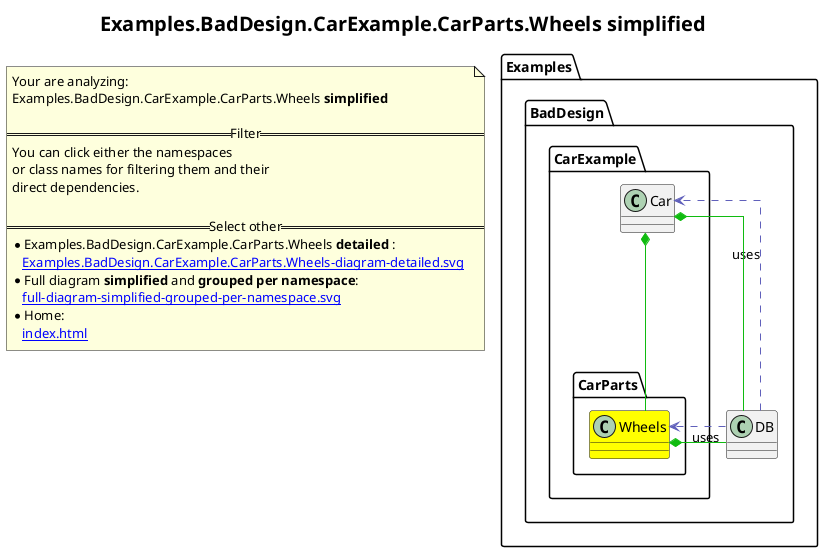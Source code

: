 @startuml
skinparam linetype ortho
title <size:20>Examples.BadDesign.CarExample.CarParts.Wheels **simplified** </size>
note "Your are analyzing:\nExamples.BadDesign.CarExample.CarParts.Wheels **simplified** \n\n==Filter==\nYou can click either the namespaces \nor class names for filtering them and their\ndirect dependencies.\n\n==Select other==\n* Examples.BadDesign.CarExample.CarParts.Wheels **detailed** :\n   [[Examples.BadDesign.CarExample.CarParts.Wheels-diagram-detailed.svg]]\n* Full diagram **simplified** and **grouped per namespace**:\n   [[full-diagram-simplified-grouped-per-namespace.svg]]\n* Home:\n   [[index.html]]" as FloatingNote
  class Examples.BadDesign.DB [[Examples.BadDesign.DB-diagram-simplified.svg]]  {
  }
    class Examples.BadDesign.CarExample.Car [[Examples.BadDesign.CarExample.Car-diagram-simplified.svg]]  {
    }
      class Examples.BadDesign.CarExample.CarParts.Wheels [[Examples.BadDesign.CarExample.CarParts.Wheels-diagram-simplified.svg]] #yellow {
      }
 ' *************************************** 
 ' *************************************** 
 ' *************************************** 
' Class relations extracted from namespace:
' Examples.BadDesign
Examples.BadDesign.DB .[#6060BB].> Examples.BadDesign.CarExample.Car  : uses 
Examples.BadDesign.DB .[#6060BB].> Examples.BadDesign.CarExample.CarParts.Wheels  : uses 
' Class relations extracted from namespace:
' Examples.BadDesign.CarExample
Examples.BadDesign.CarExample.Car *-[#10BB10]- Examples.BadDesign.CarExample.CarParts.Wheels 
Examples.BadDesign.CarExample.Car *-[#10BB10]- Examples.BadDesign.DB 
' Class relations extracted from namespace:
' Examples.BadDesign.CarExample.CarParts
Examples.BadDesign.CarExample.CarParts.Wheels *-[#10BB10]- Examples.BadDesign.DB 
@enduml